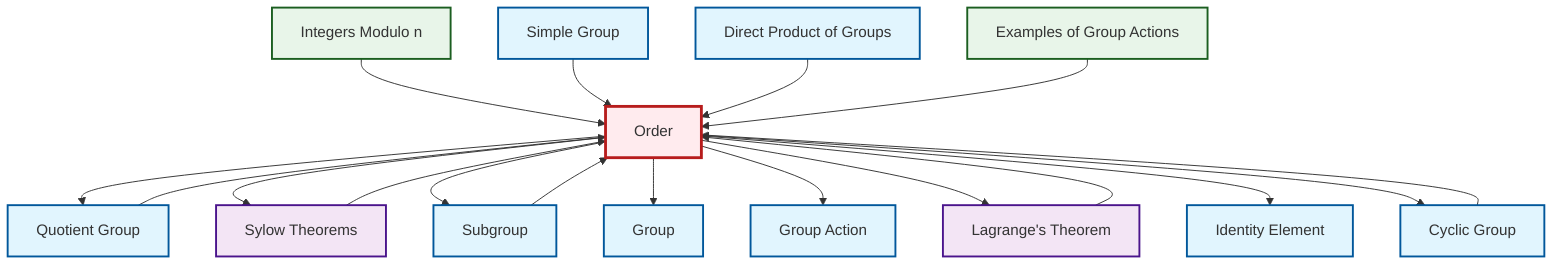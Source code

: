 graph TD
    classDef definition fill:#e1f5fe,stroke:#01579b,stroke-width:2px
    classDef theorem fill:#f3e5f5,stroke:#4a148c,stroke-width:2px
    classDef axiom fill:#fff3e0,stroke:#e65100,stroke-width:2px
    classDef example fill:#e8f5e9,stroke:#1b5e20,stroke-width:2px
    classDef current fill:#ffebee,stroke:#b71c1c,stroke-width:3px
    ex-group-action-examples["Examples of Group Actions"]:::example
    thm-lagrange["Lagrange's Theorem"]:::theorem
    thm-sylow["Sylow Theorems"]:::theorem
    def-subgroup["Subgroup"]:::definition
    def-cyclic-group["Cyclic Group"]:::definition
    def-group["Group"]:::definition
    def-quotient-group["Quotient Group"]:::definition
    def-order["Order"]:::definition
    def-direct-product["Direct Product of Groups"]:::definition
    ex-quotient-integers-mod-n["Integers Modulo n"]:::example
    def-group-action["Group Action"]:::definition
    def-identity-element["Identity Element"]:::definition
    def-simple-group["Simple Group"]:::definition
    def-order --> def-quotient-group
    ex-quotient-integers-mod-n --> def-order
    def-subgroup --> def-order
    def-cyclic-group --> def-order
    def-order --> thm-sylow
    def-simple-group --> def-order
    def-order --> def-subgroup
    def-direct-product --> def-order
    def-order --> def-group
    def-order --> def-group-action
    ex-group-action-examples --> def-order
    thm-sylow --> def-order
    def-quotient-group --> def-order
    def-order --> thm-lagrange
    def-order --> def-identity-element
    thm-lagrange --> def-order
    def-order --> def-cyclic-group
    class def-order current